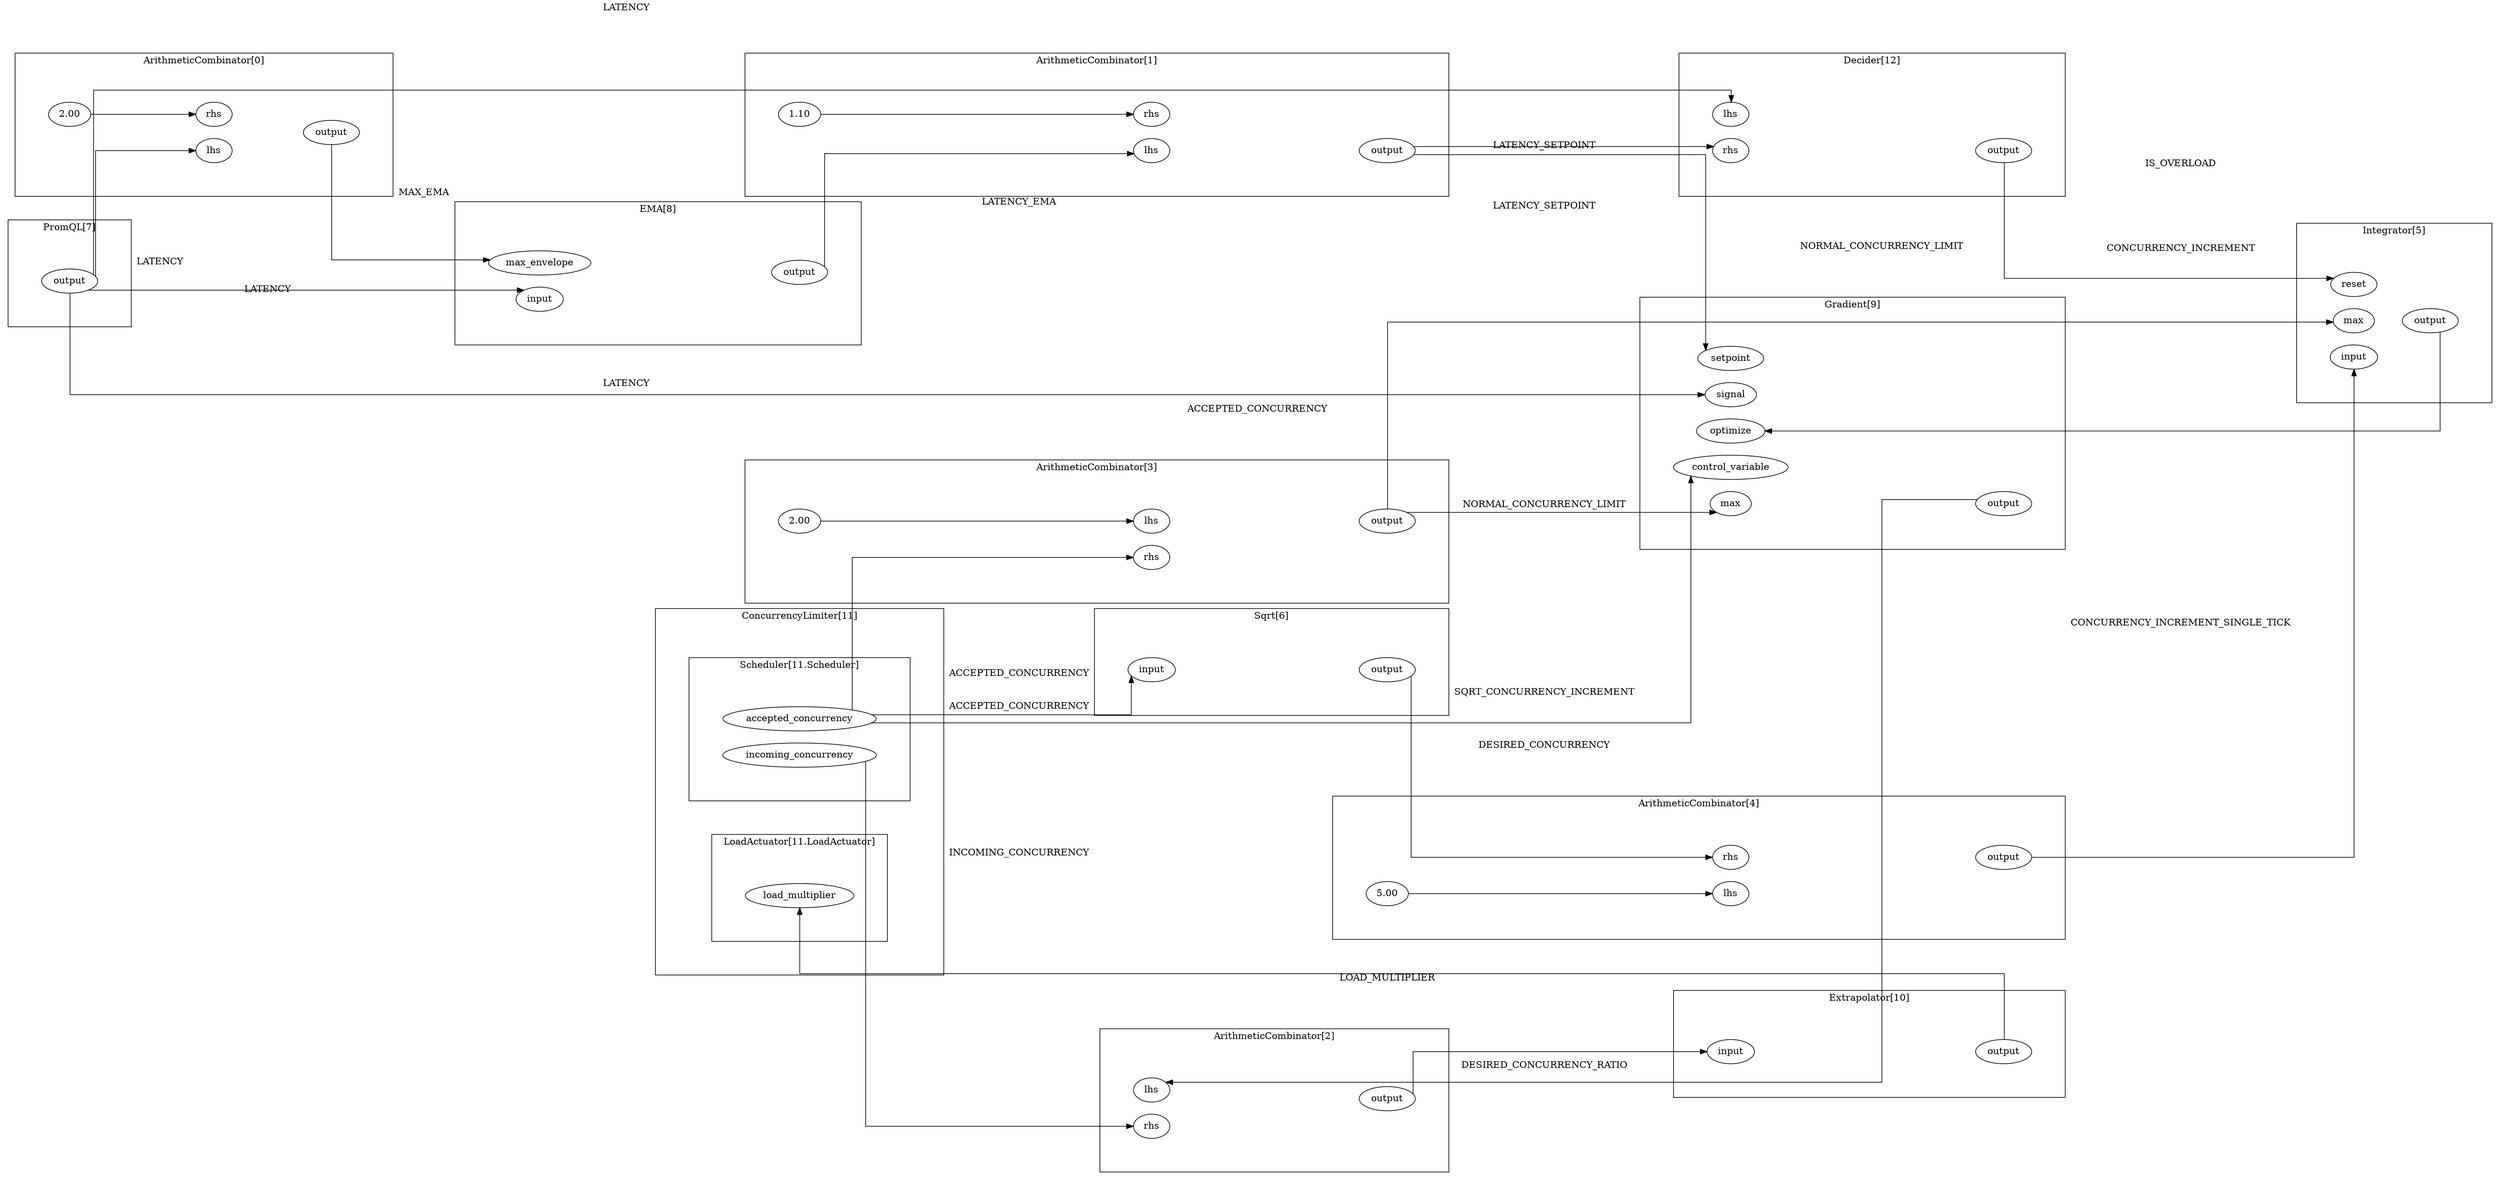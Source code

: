digraph  {
	subgraph cluster_s1 {
		label="ArithmeticCombinator[0]";margin="50.0";
		n4[label="2.00"];
		n2[label="lhs"];
		n5[label="output"];
		n3[label="rhs"];
		n4->n3;
		n3->n5[style="invis"];
		{rank=same; n5;};
		{rank=same; n2;n3;};
		
	}
	subgraph cluster_s6 {
		label="ArithmeticCombinator[1]";margin="50.0";
		n8[label="1.10"];
		n9[label="lhs"];
		n10[label="output"];
		n7[label="rhs"];
		n8->n7;
		n9->n10[style="invis"];
		{rank=same; n7;n9;};
		{rank=same; n10;};
		
	}
	subgraph cluster_s11 {
		label="ArithmeticCombinator[2]";margin="50.0";
		n12[label="lhs"];
		n14[label="output"];
		n13[label="rhs"];
		n13->n14[style="invis"];
		{rank=same; n12;n13;};
		{rank=same; n14;};
		
	}
	subgraph cluster_s15 {
		label="ArithmeticCombinator[3]";margin="50.0";
		n17[label="2.00"];
		n16[label="lhs"];
		n19[label="output"];
		n18[label="rhs"];
		n17->n16;
		n18->n19[style="invis"];
		{rank=same; n19;};
		{rank=same; n16;n18;};
		
	}
	subgraph cluster_s20 {
		label="ArithmeticCombinator[4]";margin="50.0";
		n22[label="5.00"];
		n21[label="lhs"];
		n24[label="output"];
		n23[label="rhs"];
		n22->n21;
		n23->n24[style="invis"];
		{rank=same; n21;n23;};
		{rank=same; n24;};
		
	}
	subgraph cluster_s49 {
		subgraph cluster_s53 {
			label="LoadActuator[11.LoadActuator]";margin="50.0";
			n54[label="load_multiplier"];
			{rank=same; n54;};
			
		}
		subgraph cluster_s50 {
			label="Scheduler[11.Scheduler]";margin="50.0";
			n52[label="accepted_concurrency"];
			n51[label="incoming_concurrency"];
			{rank=same; n51;n52;};
			
		}
		label="ConcurrencyLimiter[11]";margin="50.0";
		
	}
	subgraph cluster_s55 {
		label="Decider[12]";margin="50.0";
		n56[label="lhs"];
		n58[label="output"];
		n57[label="rhs"];
		n57->n58[style="invis"];
		{rank=same; n56;n57;};
		{rank=same; n58;};
		
	}
	subgraph cluster_s35 {
		label="EMA[8]";margin="50.0";
		n37[label="input"];
		n36[label="max_envelope"];
		n38[label="output"];
		n37->n38[style="invis"];
		{rank=same; n36;n37;};
		{rank=same; n38;};
		
	}
	subgraph cluster_s46 {
		label="Extrapolator[10]";margin="50.0";
		n47[label="input"];
		n48[label="output"];
		n47->n48[style="invis"];
		{rank=same; n47;};
		{rank=same; n48;};
		
	}
	subgraph cluster_s39 {
		label="Gradient[9]";margin="50.0";
		n40[label="control_variable"];
		n44[label="max"];
		n43[label="optimize"];
		n45[label="output"];
		n42[label="setpoint"];
		n41[label="signal"];
		n44->n45[style="invis"];
		{rank=same; n40;n41;n42;n43;n44;};
		{rank=same; n45;};
		
	}
	subgraph cluster_s25 {
		label="Integrator[5]";margin="50.0";
		n28[label="input"];
		n27[label="max"];
		n29[label="output"];
		n26[label="reset"];
		n28->n29[style="invis"];
		{rank=same; n26;n27;n28;};
		{rank=same; n29;};
		
	}
	subgraph cluster_s33 {
		label="PromQL[7]";margin="50.0";
		n34[label="output"];
		{rank=same; n34;};
		
	}
	subgraph cluster_s30 {
		label="Sqrt[6]";margin="50.0";
		n31[label="input"];
		n32[label="output"];
		n31->n32[style="invis"];
		{rank=same; n31;};
		{rank=same; n32;};
		
	}
	rankdir="LR";splines="ortho";
	n52->n18[label="ACCEPTED_CONCURRENCY"];
	n52->n31[label="ACCEPTED_CONCURRENCY"];
	n52->n40[label="ACCEPTED_CONCURRENCY"];
	n51->n13[label="INCOMING_CONCURRENCY"];
	n32->n23[label="SQRT_CONCURRENCY_INCREMENT"];
	n10->n42[label="LATENCY_SETPOINT"];
	n10->n57[label="LATENCY_SETPOINT"];
	n29->n43[label="CONCURRENCY_INCREMENT"];
	n58->n26[label="IS_OVERLOAD"];
	n19->n27[label="NORMAL_CONCURRENCY_LIMIT"];
	n19->n44[label="NORMAL_CONCURRENCY_LIMIT"];
	n48->n54[label="LOAD_MULTIPLIER"];
	n5->n36[label="MAX_EMA"];
	n14->n47[label="DESIRED_CONCURRENCY_RATIO"];
	n38->n9[label="LATENCY_EMA"];
	n45->n12[label="DESIRED_CONCURRENCY"];
	n24->n28[label="CONCURRENCY_INCREMENT_SINGLE_TICK"];
	n34->n2[label="LATENCY"];
	n34->n37[label="LATENCY"];
	n34->n41[label="LATENCY"];
	n34->n56[label="LATENCY"];
	
}
